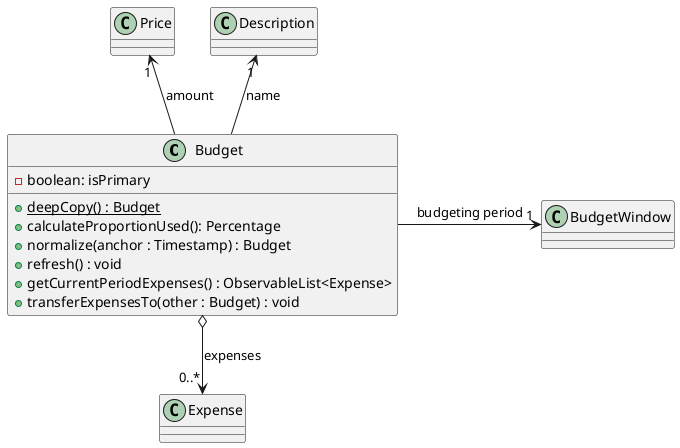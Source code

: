 @startuml

class Budget {
-boolean: isPrimary
+{static}deepCopy() : Budget
+calculateProportionUsed(): Percentage
+normalize(anchor : Timestamp) : Budget
+refresh() : void
+getCurrentPeriodExpenses() : ObservableList<Expense>
+transferExpensesTo(other : Budget) : void
}

Budget -right-> "1" BudgetWindow : budgeting period
Budget -up-> "1" Description : name
Budget -up-> "1" Price : amount
Budget o-down-> "0..*" Expense : expenses

@enduml
